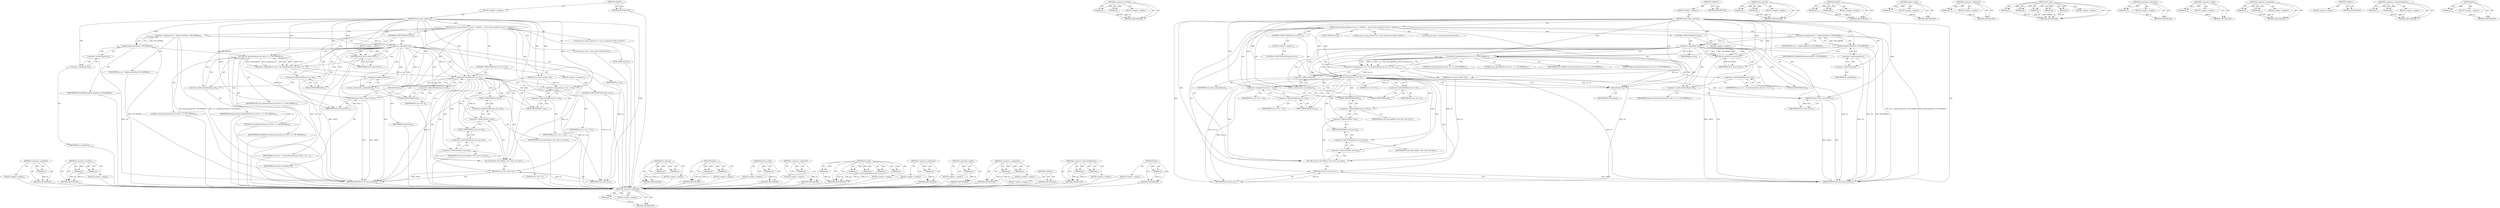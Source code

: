 digraph "kfree" {
vulnerable_112 [label=<(METHOD,&lt;operator&gt;.logicalNot)>];
vulnerable_113 [label=<(PARAM,p1)>];
vulnerable_114 [label=<(BLOCK,&lt;empty&gt;,&lt;empty&gt;)>];
vulnerable_115 [label=<(METHOD_RETURN,ANY)>];
vulnerable_137 [label=<(METHOD,&lt;operator&gt;.lessThan)>];
vulnerable_138 [label=<(PARAM,p1)>];
vulnerable_139 [label=<(PARAM,p2)>];
vulnerable_140 [label=<(BLOCK,&lt;empty&gt;,&lt;empty&gt;)>];
vulnerable_141 [label=<(METHOD_RETURN,ANY)>];
vulnerable_6 [label=<(METHOD,&lt;global&gt;)<SUB>1</SUB>>];
vulnerable_7 [label=<(BLOCK,&lt;empty&gt;,&lt;empty&gt;)<SUB>1</SUB>>];
vulnerable_8 [label=<(METHOD,ucma_alloc_multicast)<SUB>1</SUB>>];
vulnerable_9 [label=<(PARAM,struct ucma_context *ctx)<SUB>1</SUB>>];
vulnerable_10 [label=<(BLOCK,{
	struct ucma_multicast *mc;

	mc = kzalloc(si...,{
	struct ucma_multicast *mc;

	mc = kzalloc(si...)<SUB>2</SUB>>];
vulnerable_11 [label="<(LOCAL,struct ucma_multicast* mc: ucma_multicast*)<SUB>3</SUB>>"];
vulnerable_12 [label=<(&lt;operator&gt;.assignment,mc = kzalloc(sizeof(*mc), GFP_KERNEL))<SUB>5</SUB>>];
vulnerable_13 [label=<(IDENTIFIER,mc,mc = kzalloc(sizeof(*mc), GFP_KERNEL))<SUB>5</SUB>>];
vulnerable_14 [label=<(kzalloc,kzalloc(sizeof(*mc), GFP_KERNEL))<SUB>5</SUB>>];
vulnerable_15 [label=<(&lt;operator&gt;.sizeOf,sizeof(*mc))<SUB>5</SUB>>];
vulnerable_16 [label=<(&lt;operator&gt;.indirection,*mc)<SUB>5</SUB>>];
vulnerable_17 [label=<(IDENTIFIER,mc,sizeof(*mc))<SUB>5</SUB>>];
vulnerable_18 [label=<(IDENTIFIER,GFP_KERNEL,kzalloc(sizeof(*mc), GFP_KERNEL))<SUB>5</SUB>>];
vulnerable_19 [label=<(CONTROL_STRUCTURE,IF,if (!mc))<SUB>6</SUB>>];
vulnerable_20 [label=<(&lt;operator&gt;.logicalNot,!mc)<SUB>6</SUB>>];
vulnerable_21 [label=<(IDENTIFIER,mc,!mc)<SUB>6</SUB>>];
vulnerable_22 [label=<(BLOCK,&lt;empty&gt;,&lt;empty&gt;)<SUB>7</SUB>>];
vulnerable_23 [label=<(RETURN,return NULL;,return NULL;)<SUB>7</SUB>>];
vulnerable_24 [label=<(IDENTIFIER,NULL,return NULL;)<SUB>7</SUB>>];
vulnerable_25 [label="<(LOCAL,mutex_lock : mutex_lock)<SUB>9</SUB>>"];
vulnerable_26 [label=<(&lt;operator&gt;.assignment,mc-&gt;id = idr_alloc(&amp;multicast_idr, mc, 0, 0, GF...)<SUB>10</SUB>>];
vulnerable_27 [label=<(&lt;operator&gt;.indirectFieldAccess,mc-&gt;id)<SUB>10</SUB>>];
vulnerable_28 [label=<(IDENTIFIER,mc,mc-&gt;id = idr_alloc(&amp;multicast_idr, mc, 0, 0, GF...)<SUB>10</SUB>>];
vulnerable_29 [label=<(FIELD_IDENTIFIER,id,id)<SUB>10</SUB>>];
vulnerable_30 [label=<(idr_alloc,idr_alloc(&amp;multicast_idr, mc, 0, 0, GFP_KERNEL))<SUB>10</SUB>>];
vulnerable_31 [label=<(&lt;operator&gt;.addressOf,&amp;multicast_idr)<SUB>10</SUB>>];
vulnerable_32 [label=<(IDENTIFIER,multicast_idr,idr_alloc(&amp;multicast_idr, mc, 0, 0, GFP_KERNEL))<SUB>10</SUB>>];
vulnerable_33 [label=<(IDENTIFIER,mc,idr_alloc(&amp;multicast_idr, mc, 0, 0, GFP_KERNEL))<SUB>10</SUB>>];
vulnerable_34 [label=<(LITERAL,0,idr_alloc(&amp;multicast_idr, mc, 0, 0, GFP_KERNEL))<SUB>10</SUB>>];
vulnerable_35 [label=<(LITERAL,0,idr_alloc(&amp;multicast_idr, mc, 0, 0, GFP_KERNEL))<SUB>10</SUB>>];
vulnerable_36 [label=<(IDENTIFIER,GFP_KERNEL,idr_alloc(&amp;multicast_idr, mc, 0, 0, GFP_KERNEL))<SUB>10</SUB>>];
vulnerable_37 [label=<(mutex_unlock,mutex_unlock(&amp;mut))<SUB>11</SUB>>];
vulnerable_38 [label=<(&lt;operator&gt;.addressOf,&amp;mut)<SUB>11</SUB>>];
vulnerable_39 [label=<(IDENTIFIER,mut,mutex_unlock(&amp;mut))<SUB>11</SUB>>];
vulnerable_40 [label=<(CONTROL_STRUCTURE,IF,if (mc-&gt;id &lt; 0))<SUB>12</SUB>>];
vulnerable_41 [label=<(&lt;operator&gt;.lessThan,mc-&gt;id &lt; 0)<SUB>12</SUB>>];
vulnerable_42 [label=<(&lt;operator&gt;.indirectFieldAccess,mc-&gt;id)<SUB>12</SUB>>];
vulnerable_43 [label=<(IDENTIFIER,mc,mc-&gt;id &lt; 0)<SUB>12</SUB>>];
vulnerable_44 [label=<(FIELD_IDENTIFIER,id,id)<SUB>12</SUB>>];
vulnerable_45 [label=<(LITERAL,0,mc-&gt;id &lt; 0)<SUB>12</SUB>>];
vulnerable_46 [label=<(BLOCK,&lt;empty&gt;,&lt;empty&gt;)<SUB>13</SUB>>];
vulnerable_47 [label=<(CONTROL_STRUCTURE,GOTO,goto error;)<SUB>13</SUB>>];
vulnerable_48 [label=<(&lt;operator&gt;.assignment,mc-&gt;ctx = ctx)<SUB>15</SUB>>];
vulnerable_49 [label=<(&lt;operator&gt;.indirectFieldAccess,mc-&gt;ctx)<SUB>15</SUB>>];
vulnerable_50 [label=<(IDENTIFIER,mc,mc-&gt;ctx = ctx)<SUB>15</SUB>>];
vulnerable_51 [label=<(FIELD_IDENTIFIER,ctx,ctx)<SUB>15</SUB>>];
vulnerable_52 [label=<(IDENTIFIER,ctx,mc-&gt;ctx = ctx)<SUB>15</SUB>>];
vulnerable_53 [label=<(list_add_tail,list_add_tail(&amp;mc-&gt;list, &amp;ctx-&gt;mc_list))<SUB>16</SUB>>];
vulnerable_54 [label=<(&lt;operator&gt;.addressOf,&amp;mc-&gt;list)<SUB>16</SUB>>];
vulnerable_55 [label=<(&lt;operator&gt;.indirectFieldAccess,mc-&gt;list)<SUB>16</SUB>>];
vulnerable_56 [label=<(IDENTIFIER,mc,list_add_tail(&amp;mc-&gt;list, &amp;ctx-&gt;mc_list))<SUB>16</SUB>>];
vulnerable_57 [label=<(FIELD_IDENTIFIER,list,list)<SUB>16</SUB>>];
vulnerable_58 [label=<(&lt;operator&gt;.addressOf,&amp;ctx-&gt;mc_list)<SUB>16</SUB>>];
vulnerable_59 [label=<(&lt;operator&gt;.indirectFieldAccess,ctx-&gt;mc_list)<SUB>16</SUB>>];
vulnerable_60 [label=<(IDENTIFIER,ctx,list_add_tail(&amp;mc-&gt;list, &amp;ctx-&gt;mc_list))<SUB>16</SUB>>];
vulnerable_61 [label=<(FIELD_IDENTIFIER,mc_list,mc_list)<SUB>16</SUB>>];
vulnerable_62 [label=<(RETURN,return mc;,return mc;)<SUB>17</SUB>>];
vulnerable_63 [label=<(IDENTIFIER,mc,return mc;)<SUB>17</SUB>>];
vulnerable_64 [label=<(JUMP_TARGET,error)<SUB>19</SUB>>];
vulnerable_65 [label=<(kfree,kfree(mc))<SUB>20</SUB>>];
vulnerable_66 [label=<(IDENTIFIER,mc,kfree(mc))<SUB>20</SUB>>];
vulnerable_67 [label=<(RETURN,return NULL;,return NULL;)<SUB>21</SUB>>];
vulnerable_68 [label=<(IDENTIFIER,NULL,return NULL;)<SUB>21</SUB>>];
vulnerable_69 [label=<(METHOD_RETURN,struct ucma_multicast)<SUB>1</SUB>>];
vulnerable_71 [label=<(METHOD_RETURN,ANY)<SUB>1</SUB>>];
vulnerable_142 [label=<(METHOD,list_add_tail)>];
vulnerable_143 [label=<(PARAM,p1)>];
vulnerable_144 [label=<(PARAM,p2)>];
vulnerable_145 [label=<(BLOCK,&lt;empty&gt;,&lt;empty&gt;)>];
vulnerable_146 [label=<(METHOD_RETURN,ANY)>];
vulnerable_99 [label=<(METHOD,kzalloc)>];
vulnerable_100 [label=<(PARAM,p1)>];
vulnerable_101 [label=<(PARAM,p2)>];
vulnerable_102 [label=<(BLOCK,&lt;empty&gt;,&lt;empty&gt;)>];
vulnerable_103 [label=<(METHOD_RETURN,ANY)>];
vulnerable_133 [label=<(METHOD,mutex_unlock)>];
vulnerable_134 [label=<(PARAM,p1)>];
vulnerable_135 [label=<(BLOCK,&lt;empty&gt;,&lt;empty&gt;)>];
vulnerable_136 [label=<(METHOD_RETURN,ANY)>];
vulnerable_129 [label=<(METHOD,&lt;operator&gt;.addressOf)>];
vulnerable_130 [label=<(PARAM,p1)>];
vulnerable_131 [label=<(BLOCK,&lt;empty&gt;,&lt;empty&gt;)>];
vulnerable_132 [label=<(METHOD_RETURN,ANY)>];
vulnerable_121 [label=<(METHOD,idr_alloc)>];
vulnerable_122 [label=<(PARAM,p1)>];
vulnerable_123 [label=<(PARAM,p2)>];
vulnerable_124 [label=<(PARAM,p3)>];
vulnerable_125 [label=<(PARAM,p4)>];
vulnerable_126 [label=<(PARAM,p5)>];
vulnerable_127 [label=<(BLOCK,&lt;empty&gt;,&lt;empty&gt;)>];
vulnerable_128 [label=<(METHOD_RETURN,ANY)>];
vulnerable_108 [label=<(METHOD,&lt;operator&gt;.indirection)>];
vulnerable_109 [label=<(PARAM,p1)>];
vulnerable_110 [label=<(BLOCK,&lt;empty&gt;,&lt;empty&gt;)>];
vulnerable_111 [label=<(METHOD_RETURN,ANY)>];
vulnerable_104 [label=<(METHOD,&lt;operator&gt;.sizeOf)>];
vulnerable_105 [label=<(PARAM,p1)>];
vulnerable_106 [label=<(BLOCK,&lt;empty&gt;,&lt;empty&gt;)>];
vulnerable_107 [label=<(METHOD_RETURN,ANY)>];
vulnerable_94 [label=<(METHOD,&lt;operator&gt;.assignment)>];
vulnerable_95 [label=<(PARAM,p1)>];
vulnerable_96 [label=<(PARAM,p2)>];
vulnerable_97 [label=<(BLOCK,&lt;empty&gt;,&lt;empty&gt;)>];
vulnerable_98 [label=<(METHOD_RETURN,ANY)>];
vulnerable_88 [label=<(METHOD,&lt;global&gt;)<SUB>1</SUB>>];
vulnerable_89 [label=<(BLOCK,&lt;empty&gt;,&lt;empty&gt;)>];
vulnerable_90 [label=<(METHOD_RETURN,ANY)>];
vulnerable_116 [label=<(METHOD,&lt;operator&gt;.indirectFieldAccess)>];
vulnerable_117 [label=<(PARAM,p1)>];
vulnerable_118 [label=<(PARAM,p2)>];
vulnerable_119 [label=<(BLOCK,&lt;empty&gt;,&lt;empty&gt;)>];
vulnerable_120 [label=<(METHOD_RETURN,ANY)>];
vulnerable_147 [label=<(METHOD,kfree)>];
vulnerable_148 [label=<(PARAM,p1)>];
vulnerable_149 [label=<(BLOCK,&lt;empty&gt;,&lt;empty&gt;)>];
vulnerable_150 [label=<(METHOD_RETURN,ANY)>];
fixed_112 [label=<(METHOD,&lt;operator&gt;.logicalNot)>];
fixed_113 [label=<(PARAM,p1)>];
fixed_114 [label=<(BLOCK,&lt;empty&gt;,&lt;empty&gt;)>];
fixed_115 [label=<(METHOD_RETURN,ANY)>];
fixed_137 [label=<(METHOD,&lt;operator&gt;.lessThan)>];
fixed_138 [label=<(PARAM,p1)>];
fixed_139 [label=<(PARAM,p2)>];
fixed_140 [label=<(BLOCK,&lt;empty&gt;,&lt;empty&gt;)>];
fixed_141 [label=<(METHOD_RETURN,ANY)>];
fixed_6 [label=<(METHOD,&lt;global&gt;)<SUB>1</SUB>>];
fixed_7 [label=<(BLOCK,&lt;empty&gt;,&lt;empty&gt;)<SUB>1</SUB>>];
fixed_8 [label=<(METHOD,ucma_alloc_multicast)<SUB>1</SUB>>];
fixed_9 [label=<(PARAM,struct ucma_context *ctx)<SUB>1</SUB>>];
fixed_10 [label=<(BLOCK,{
	struct ucma_multicast *mc;

	mc = kzalloc(si...,{
	struct ucma_multicast *mc;

	mc = kzalloc(si...)<SUB>2</SUB>>];
fixed_11 [label="<(LOCAL,struct ucma_multicast* mc: ucma_multicast*)<SUB>3</SUB>>"];
fixed_12 [label=<(&lt;operator&gt;.assignment,mc = kzalloc(sizeof(*mc), GFP_KERNEL))<SUB>5</SUB>>];
fixed_13 [label=<(IDENTIFIER,mc,mc = kzalloc(sizeof(*mc), GFP_KERNEL))<SUB>5</SUB>>];
fixed_14 [label=<(kzalloc,kzalloc(sizeof(*mc), GFP_KERNEL))<SUB>5</SUB>>];
fixed_15 [label=<(&lt;operator&gt;.sizeOf,sizeof(*mc))<SUB>5</SUB>>];
fixed_16 [label=<(&lt;operator&gt;.indirection,*mc)<SUB>5</SUB>>];
fixed_17 [label=<(IDENTIFIER,mc,sizeof(*mc))<SUB>5</SUB>>];
fixed_18 [label=<(IDENTIFIER,GFP_KERNEL,kzalloc(sizeof(*mc), GFP_KERNEL))<SUB>5</SUB>>];
fixed_19 [label=<(CONTROL_STRUCTURE,IF,if (!mc))<SUB>6</SUB>>];
fixed_20 [label=<(&lt;operator&gt;.logicalNot,!mc)<SUB>6</SUB>>];
fixed_21 [label=<(IDENTIFIER,mc,!mc)<SUB>6</SUB>>];
fixed_22 [label=<(BLOCK,&lt;empty&gt;,&lt;empty&gt;)<SUB>7</SUB>>];
fixed_23 [label=<(RETURN,return NULL;,return NULL;)<SUB>7</SUB>>];
fixed_24 [label=<(IDENTIFIER,NULL,return NULL;)<SUB>7</SUB>>];
fixed_25 [label="<(LOCAL,mutex_lock : mutex_lock)<SUB>9</SUB>>"];
fixed_26 [label=<(&lt;operator&gt;.assignment,mc-&gt;id = idr_alloc(&amp;multicast_idr, NULL, 0, 0, ...)<SUB>10</SUB>>];
fixed_27 [label=<(&lt;operator&gt;.indirectFieldAccess,mc-&gt;id)<SUB>10</SUB>>];
fixed_28 [label=<(IDENTIFIER,mc,mc-&gt;id = idr_alloc(&amp;multicast_idr, NULL, 0, 0, ...)<SUB>10</SUB>>];
fixed_29 [label=<(FIELD_IDENTIFIER,id,id)<SUB>10</SUB>>];
fixed_30 [label=<(idr_alloc,idr_alloc(&amp;multicast_idr, NULL, 0, 0, GFP_KERNEL))<SUB>10</SUB>>];
fixed_31 [label=<(&lt;operator&gt;.addressOf,&amp;multicast_idr)<SUB>10</SUB>>];
fixed_32 [label=<(IDENTIFIER,multicast_idr,idr_alloc(&amp;multicast_idr, NULL, 0, 0, GFP_KERNEL))<SUB>10</SUB>>];
fixed_33 [label=<(IDENTIFIER,NULL,idr_alloc(&amp;multicast_idr, NULL, 0, 0, GFP_KERNEL))<SUB>10</SUB>>];
fixed_34 [label=<(LITERAL,0,idr_alloc(&amp;multicast_idr, NULL, 0, 0, GFP_KERNEL))<SUB>10</SUB>>];
fixed_35 [label=<(LITERAL,0,idr_alloc(&amp;multicast_idr, NULL, 0, 0, GFP_KERNEL))<SUB>10</SUB>>];
fixed_36 [label=<(IDENTIFIER,GFP_KERNEL,idr_alloc(&amp;multicast_idr, NULL, 0, 0, GFP_KERNEL))<SUB>10</SUB>>];
fixed_37 [label=<(mutex_unlock,mutex_unlock(&amp;mut))<SUB>11</SUB>>];
fixed_38 [label=<(&lt;operator&gt;.addressOf,&amp;mut)<SUB>11</SUB>>];
fixed_39 [label=<(IDENTIFIER,mut,mutex_unlock(&amp;mut))<SUB>11</SUB>>];
fixed_40 [label=<(CONTROL_STRUCTURE,IF,if (mc-&gt;id &lt; 0))<SUB>12</SUB>>];
fixed_41 [label=<(&lt;operator&gt;.lessThan,mc-&gt;id &lt; 0)<SUB>12</SUB>>];
fixed_42 [label=<(&lt;operator&gt;.indirectFieldAccess,mc-&gt;id)<SUB>12</SUB>>];
fixed_43 [label=<(IDENTIFIER,mc,mc-&gt;id &lt; 0)<SUB>12</SUB>>];
fixed_44 [label=<(FIELD_IDENTIFIER,id,id)<SUB>12</SUB>>];
fixed_45 [label=<(LITERAL,0,mc-&gt;id &lt; 0)<SUB>12</SUB>>];
fixed_46 [label=<(BLOCK,&lt;empty&gt;,&lt;empty&gt;)<SUB>13</SUB>>];
fixed_47 [label=<(CONTROL_STRUCTURE,GOTO,goto error;)<SUB>13</SUB>>];
fixed_48 [label=<(&lt;operator&gt;.assignment,mc-&gt;ctx = ctx)<SUB>15</SUB>>];
fixed_49 [label=<(&lt;operator&gt;.indirectFieldAccess,mc-&gt;ctx)<SUB>15</SUB>>];
fixed_50 [label=<(IDENTIFIER,mc,mc-&gt;ctx = ctx)<SUB>15</SUB>>];
fixed_51 [label=<(FIELD_IDENTIFIER,ctx,ctx)<SUB>15</SUB>>];
fixed_52 [label=<(IDENTIFIER,ctx,mc-&gt;ctx = ctx)<SUB>15</SUB>>];
fixed_53 [label=<(list_add_tail,list_add_tail(&amp;mc-&gt;list, &amp;ctx-&gt;mc_list))<SUB>16</SUB>>];
fixed_54 [label=<(&lt;operator&gt;.addressOf,&amp;mc-&gt;list)<SUB>16</SUB>>];
fixed_55 [label=<(&lt;operator&gt;.indirectFieldAccess,mc-&gt;list)<SUB>16</SUB>>];
fixed_56 [label=<(IDENTIFIER,mc,list_add_tail(&amp;mc-&gt;list, &amp;ctx-&gt;mc_list))<SUB>16</SUB>>];
fixed_57 [label=<(FIELD_IDENTIFIER,list,list)<SUB>16</SUB>>];
fixed_58 [label=<(&lt;operator&gt;.addressOf,&amp;ctx-&gt;mc_list)<SUB>16</SUB>>];
fixed_59 [label=<(&lt;operator&gt;.indirectFieldAccess,ctx-&gt;mc_list)<SUB>16</SUB>>];
fixed_60 [label=<(IDENTIFIER,ctx,list_add_tail(&amp;mc-&gt;list, &amp;ctx-&gt;mc_list))<SUB>16</SUB>>];
fixed_61 [label=<(FIELD_IDENTIFIER,mc_list,mc_list)<SUB>16</SUB>>];
fixed_62 [label=<(RETURN,return mc;,return mc;)<SUB>17</SUB>>];
fixed_63 [label=<(IDENTIFIER,mc,return mc;)<SUB>17</SUB>>];
fixed_64 [label=<(JUMP_TARGET,error)<SUB>19</SUB>>];
fixed_65 [label=<(kfree,kfree(mc))<SUB>20</SUB>>];
fixed_66 [label=<(IDENTIFIER,mc,kfree(mc))<SUB>20</SUB>>];
fixed_67 [label=<(RETURN,return NULL;,return NULL;)<SUB>21</SUB>>];
fixed_68 [label=<(IDENTIFIER,NULL,return NULL;)<SUB>21</SUB>>];
fixed_69 [label=<(METHOD_RETURN,struct ucma_multicast)<SUB>1</SUB>>];
fixed_71 [label=<(METHOD_RETURN,ANY)<SUB>1</SUB>>];
fixed_142 [label=<(METHOD,list_add_tail)>];
fixed_143 [label=<(PARAM,p1)>];
fixed_144 [label=<(PARAM,p2)>];
fixed_145 [label=<(BLOCK,&lt;empty&gt;,&lt;empty&gt;)>];
fixed_146 [label=<(METHOD_RETURN,ANY)>];
fixed_99 [label=<(METHOD,kzalloc)>];
fixed_100 [label=<(PARAM,p1)>];
fixed_101 [label=<(PARAM,p2)>];
fixed_102 [label=<(BLOCK,&lt;empty&gt;,&lt;empty&gt;)>];
fixed_103 [label=<(METHOD_RETURN,ANY)>];
fixed_133 [label=<(METHOD,mutex_unlock)>];
fixed_134 [label=<(PARAM,p1)>];
fixed_135 [label=<(BLOCK,&lt;empty&gt;,&lt;empty&gt;)>];
fixed_136 [label=<(METHOD_RETURN,ANY)>];
fixed_129 [label=<(METHOD,&lt;operator&gt;.addressOf)>];
fixed_130 [label=<(PARAM,p1)>];
fixed_131 [label=<(BLOCK,&lt;empty&gt;,&lt;empty&gt;)>];
fixed_132 [label=<(METHOD_RETURN,ANY)>];
fixed_121 [label=<(METHOD,idr_alloc)>];
fixed_122 [label=<(PARAM,p1)>];
fixed_123 [label=<(PARAM,p2)>];
fixed_124 [label=<(PARAM,p3)>];
fixed_125 [label=<(PARAM,p4)>];
fixed_126 [label=<(PARAM,p5)>];
fixed_127 [label=<(BLOCK,&lt;empty&gt;,&lt;empty&gt;)>];
fixed_128 [label=<(METHOD_RETURN,ANY)>];
fixed_108 [label=<(METHOD,&lt;operator&gt;.indirection)>];
fixed_109 [label=<(PARAM,p1)>];
fixed_110 [label=<(BLOCK,&lt;empty&gt;,&lt;empty&gt;)>];
fixed_111 [label=<(METHOD_RETURN,ANY)>];
fixed_104 [label=<(METHOD,&lt;operator&gt;.sizeOf)>];
fixed_105 [label=<(PARAM,p1)>];
fixed_106 [label=<(BLOCK,&lt;empty&gt;,&lt;empty&gt;)>];
fixed_107 [label=<(METHOD_RETURN,ANY)>];
fixed_94 [label=<(METHOD,&lt;operator&gt;.assignment)>];
fixed_95 [label=<(PARAM,p1)>];
fixed_96 [label=<(PARAM,p2)>];
fixed_97 [label=<(BLOCK,&lt;empty&gt;,&lt;empty&gt;)>];
fixed_98 [label=<(METHOD_RETURN,ANY)>];
fixed_88 [label=<(METHOD,&lt;global&gt;)<SUB>1</SUB>>];
fixed_89 [label=<(BLOCK,&lt;empty&gt;,&lt;empty&gt;)>];
fixed_90 [label=<(METHOD_RETURN,ANY)>];
fixed_116 [label=<(METHOD,&lt;operator&gt;.indirectFieldAccess)>];
fixed_117 [label=<(PARAM,p1)>];
fixed_118 [label=<(PARAM,p2)>];
fixed_119 [label=<(BLOCK,&lt;empty&gt;,&lt;empty&gt;)>];
fixed_120 [label=<(METHOD_RETURN,ANY)>];
fixed_147 [label=<(METHOD,kfree)>];
fixed_148 [label=<(PARAM,p1)>];
fixed_149 [label=<(BLOCK,&lt;empty&gt;,&lt;empty&gt;)>];
fixed_150 [label=<(METHOD_RETURN,ANY)>];
vulnerable_112 -> vulnerable_113  [key=0, label="AST: "];
vulnerable_112 -> vulnerable_113  [key=1, label="DDG: "];
vulnerable_112 -> vulnerable_114  [key=0, label="AST: "];
vulnerable_112 -> vulnerable_115  [key=0, label="AST: "];
vulnerable_112 -> vulnerable_115  [key=1, label="CFG: "];
vulnerable_113 -> vulnerable_115  [key=0, label="DDG: p1"];
vulnerable_137 -> vulnerable_138  [key=0, label="AST: "];
vulnerable_137 -> vulnerable_138  [key=1, label="DDG: "];
vulnerable_137 -> vulnerable_140  [key=0, label="AST: "];
vulnerable_137 -> vulnerable_139  [key=0, label="AST: "];
vulnerable_137 -> vulnerable_139  [key=1, label="DDG: "];
vulnerable_137 -> vulnerable_141  [key=0, label="AST: "];
vulnerable_137 -> vulnerable_141  [key=1, label="CFG: "];
vulnerable_138 -> vulnerable_141  [key=0, label="DDG: p1"];
vulnerable_139 -> vulnerable_141  [key=0, label="DDG: p2"];
vulnerable_6 -> vulnerable_7  [key=0, label="AST: "];
vulnerable_6 -> vulnerable_71  [key=0, label="AST: "];
vulnerable_6 -> vulnerable_71  [key=1, label="CFG: "];
vulnerable_7 -> vulnerable_8  [key=0, label="AST: "];
vulnerable_8 -> vulnerable_9  [key=0, label="AST: "];
vulnerable_8 -> vulnerable_9  [key=1, label="DDG: "];
vulnerable_8 -> vulnerable_10  [key=0, label="AST: "];
vulnerable_8 -> vulnerable_69  [key=0, label="AST: "];
vulnerable_8 -> vulnerable_16  [key=0, label="CFG: "];
vulnerable_8 -> vulnerable_48  [key=0, label="DDG: "];
vulnerable_8 -> vulnerable_67  [key=0, label="DDG: "];
vulnerable_8 -> vulnerable_37  [key=0, label="DDG: "];
vulnerable_8 -> vulnerable_53  [key=0, label="DDG: "];
vulnerable_8 -> vulnerable_63  [key=0, label="DDG: "];
vulnerable_8 -> vulnerable_65  [key=0, label="DDG: "];
vulnerable_8 -> vulnerable_68  [key=0, label="DDG: "];
vulnerable_8 -> vulnerable_14  [key=0, label="DDG: "];
vulnerable_8 -> vulnerable_20  [key=0, label="DDG: "];
vulnerable_8 -> vulnerable_23  [key=0, label="DDG: "];
vulnerable_8 -> vulnerable_30  [key=0, label="DDG: "];
vulnerable_8 -> vulnerable_41  [key=0, label="DDG: "];
vulnerable_8 -> vulnerable_24  [key=0, label="DDG: "];
vulnerable_9 -> vulnerable_69  [key=0, label="DDG: ctx"];
vulnerable_9 -> vulnerable_48  [key=0, label="DDG: ctx"];
vulnerable_9 -> vulnerable_53  [key=0, label="DDG: ctx"];
vulnerable_10 -> vulnerable_11  [key=0, label="AST: "];
vulnerable_10 -> vulnerable_12  [key=0, label="AST: "];
vulnerable_10 -> vulnerable_19  [key=0, label="AST: "];
vulnerable_10 -> vulnerable_25  [key=0, label="AST: "];
vulnerable_10 -> vulnerable_26  [key=0, label="AST: "];
vulnerable_10 -> vulnerable_37  [key=0, label="AST: "];
vulnerable_10 -> vulnerable_40  [key=0, label="AST: "];
vulnerable_10 -> vulnerable_48  [key=0, label="AST: "];
vulnerable_10 -> vulnerable_53  [key=0, label="AST: "];
vulnerable_10 -> vulnerable_62  [key=0, label="AST: "];
vulnerable_10 -> vulnerable_64  [key=0, label="AST: "];
vulnerable_10 -> vulnerable_65  [key=0, label="AST: "];
vulnerable_10 -> vulnerable_67  [key=0, label="AST: "];
vulnerable_12 -> vulnerable_13  [key=0, label="AST: "];
vulnerable_12 -> vulnerable_14  [key=0, label="AST: "];
vulnerable_12 -> vulnerable_20  [key=0, label="CFG: "];
vulnerable_12 -> vulnerable_20  [key=1, label="DDG: mc"];
vulnerable_12 -> vulnerable_69  [key=0, label="DDG: kzalloc(sizeof(*mc), GFP_KERNEL)"];
vulnerable_12 -> vulnerable_69  [key=1, label="DDG: mc = kzalloc(sizeof(*mc), GFP_KERNEL)"];
vulnerable_14 -> vulnerable_15  [key=0, label="AST: "];
vulnerable_14 -> vulnerable_18  [key=0, label="AST: "];
vulnerable_14 -> vulnerable_12  [key=0, label="CFG: "];
vulnerable_14 -> vulnerable_12  [key=1, label="DDG: GFP_KERNEL"];
vulnerable_14 -> vulnerable_69  [key=0, label="DDG: GFP_KERNEL"];
vulnerable_14 -> vulnerable_30  [key=0, label="DDG: GFP_KERNEL"];
vulnerable_15 -> vulnerable_16  [key=0, label="AST: "];
vulnerable_15 -> vulnerable_14  [key=0, label="CFG: "];
vulnerable_15 -> vulnerable_69  [key=0, label="DDG: *mc"];
vulnerable_16 -> vulnerable_17  [key=0, label="AST: "];
vulnerable_16 -> vulnerable_15  [key=0, label="CFG: "];
vulnerable_19 -> vulnerable_20  [key=0, label="AST: "];
vulnerable_19 -> vulnerable_22  [key=0, label="AST: "];
vulnerable_20 -> vulnerable_21  [key=0, label="AST: "];
vulnerable_20 -> vulnerable_23  [key=0, label="CFG: "];
vulnerable_20 -> vulnerable_23  [key=1, label="CDG: "];
vulnerable_20 -> vulnerable_29  [key=0, label="CFG: "];
vulnerable_20 -> vulnerable_29  [key=1, label="CDG: "];
vulnerable_20 -> vulnerable_69  [key=0, label="DDG: mc"];
vulnerable_20 -> vulnerable_69  [key=1, label="DDG: !mc"];
vulnerable_20 -> vulnerable_30  [key=0, label="DDG: mc"];
vulnerable_20 -> vulnerable_30  [key=1, label="CDG: "];
vulnerable_20 -> vulnerable_26  [key=0, label="CDG: "];
vulnerable_20 -> vulnerable_42  [key=0, label="CDG: "];
vulnerable_20 -> vulnerable_37  [key=0, label="CDG: "];
vulnerable_20 -> vulnerable_38  [key=0, label="CDG: "];
vulnerable_20 -> vulnerable_41  [key=0, label="CDG: "];
vulnerable_20 -> vulnerable_27  [key=0, label="CDG: "];
vulnerable_20 -> vulnerable_44  [key=0, label="CDG: "];
vulnerable_20 -> vulnerable_31  [key=0, label="CDG: "];
vulnerable_22 -> vulnerable_23  [key=0, label="AST: "];
vulnerable_23 -> vulnerable_24  [key=0, label="AST: "];
vulnerable_23 -> vulnerable_69  [key=0, label="CFG: "];
vulnerable_23 -> vulnerable_69  [key=1, label="DDG: &lt;RET&gt;"];
vulnerable_24 -> vulnerable_23  [key=0, label="DDG: NULL"];
vulnerable_26 -> vulnerable_27  [key=0, label="AST: "];
vulnerable_26 -> vulnerable_30  [key=0, label="AST: "];
vulnerable_26 -> vulnerable_38  [key=0, label="CFG: "];
vulnerable_26 -> vulnerable_41  [key=0, label="DDG: mc-&gt;id"];
vulnerable_27 -> vulnerable_28  [key=0, label="AST: "];
vulnerable_27 -> vulnerable_29  [key=0, label="AST: "];
vulnerable_27 -> vulnerable_31  [key=0, label="CFG: "];
vulnerable_29 -> vulnerable_27  [key=0, label="CFG: "];
vulnerable_30 -> vulnerable_31  [key=0, label="AST: "];
vulnerable_30 -> vulnerable_33  [key=0, label="AST: "];
vulnerable_30 -> vulnerable_34  [key=0, label="AST: "];
vulnerable_30 -> vulnerable_35  [key=0, label="AST: "];
vulnerable_30 -> vulnerable_36  [key=0, label="AST: "];
vulnerable_30 -> vulnerable_26  [key=0, label="CFG: "];
vulnerable_30 -> vulnerable_26  [key=1, label="DDG: 0"];
vulnerable_30 -> vulnerable_26  [key=2, label="DDG: mc"];
vulnerable_30 -> vulnerable_26  [key=3, label="DDG: GFP_KERNEL"];
vulnerable_30 -> vulnerable_26  [key=4, label="DDG: &amp;multicast_idr"];
vulnerable_30 -> vulnerable_53  [key=0, label="DDG: mc"];
vulnerable_30 -> vulnerable_63  [key=0, label="DDG: mc"];
vulnerable_30 -> vulnerable_65  [key=0, label="DDG: mc"];
vulnerable_30 -> vulnerable_41  [key=0, label="DDG: mc"];
vulnerable_31 -> vulnerable_32  [key=0, label="AST: "];
vulnerable_31 -> vulnerable_30  [key=0, label="CFG: "];
vulnerable_37 -> vulnerable_38  [key=0, label="AST: "];
vulnerable_37 -> vulnerable_44  [key=0, label="CFG: "];
vulnerable_38 -> vulnerable_39  [key=0, label="AST: "];
vulnerable_38 -> vulnerable_37  [key=0, label="CFG: "];
vulnerable_40 -> vulnerable_41  [key=0, label="AST: "];
vulnerable_40 -> vulnerable_46  [key=0, label="AST: "];
vulnerable_41 -> vulnerable_42  [key=0, label="AST: "];
vulnerable_41 -> vulnerable_45  [key=0, label="AST: "];
vulnerable_41 -> vulnerable_65  [key=0, label="CFG: "];
vulnerable_41 -> vulnerable_65  [key=1, label="DDG: mc-&gt;id"];
vulnerable_41 -> vulnerable_65  [key=2, label="CDG: "];
vulnerable_41 -> vulnerable_51  [key=0, label="CFG: "];
vulnerable_41 -> vulnerable_51  [key=1, label="CDG: "];
vulnerable_41 -> vulnerable_63  [key=0, label="DDG: mc-&gt;id"];
vulnerable_41 -> vulnerable_48  [key=0, label="CDG: "];
vulnerable_41 -> vulnerable_58  [key=0, label="CDG: "];
vulnerable_41 -> vulnerable_49  [key=0, label="CDG: "];
vulnerable_41 -> vulnerable_61  [key=0, label="CDG: "];
vulnerable_41 -> vulnerable_57  [key=0, label="CDG: "];
vulnerable_41 -> vulnerable_53  [key=0, label="CDG: "];
vulnerable_41 -> vulnerable_67  [key=0, label="CDG: "];
vulnerable_41 -> vulnerable_59  [key=0, label="CDG: "];
vulnerable_41 -> vulnerable_55  [key=0, label="CDG: "];
vulnerable_41 -> vulnerable_54  [key=0, label="CDG: "];
vulnerable_41 -> vulnerable_62  [key=0, label="CDG: "];
vulnerable_42 -> vulnerable_43  [key=0, label="AST: "];
vulnerable_42 -> vulnerable_44  [key=0, label="AST: "];
vulnerable_42 -> vulnerable_41  [key=0, label="CFG: "];
vulnerable_44 -> vulnerable_42  [key=0, label="CFG: "];
vulnerable_46 -> vulnerable_47  [key=0, label="AST: "];
vulnerable_48 -> vulnerable_49  [key=0, label="AST: "];
vulnerable_48 -> vulnerable_52  [key=0, label="AST: "];
vulnerable_48 -> vulnerable_57  [key=0, label="CFG: "];
vulnerable_48 -> vulnerable_63  [key=0, label="DDG: mc-&gt;ctx"];
vulnerable_49 -> vulnerable_50  [key=0, label="AST: "];
vulnerable_49 -> vulnerable_51  [key=0, label="AST: "];
vulnerable_49 -> vulnerable_48  [key=0, label="CFG: "];
vulnerable_51 -> vulnerable_49  [key=0, label="CFG: "];
vulnerable_53 -> vulnerable_54  [key=0, label="AST: "];
vulnerable_53 -> vulnerable_58  [key=0, label="AST: "];
vulnerable_53 -> vulnerable_62  [key=0, label="CFG: "];
vulnerable_54 -> vulnerable_55  [key=0, label="AST: "];
vulnerable_54 -> vulnerable_61  [key=0, label="CFG: "];
vulnerable_55 -> vulnerable_56  [key=0, label="AST: "];
vulnerable_55 -> vulnerable_57  [key=0, label="AST: "];
vulnerable_55 -> vulnerable_54  [key=0, label="CFG: "];
vulnerable_57 -> vulnerable_55  [key=0, label="CFG: "];
vulnerable_58 -> vulnerable_59  [key=0, label="AST: "];
vulnerable_58 -> vulnerable_53  [key=0, label="CFG: "];
vulnerable_59 -> vulnerable_60  [key=0, label="AST: "];
vulnerable_59 -> vulnerable_61  [key=0, label="AST: "];
vulnerable_59 -> vulnerable_58  [key=0, label="CFG: "];
vulnerable_61 -> vulnerable_59  [key=0, label="CFG: "];
vulnerable_62 -> vulnerable_63  [key=0, label="AST: "];
vulnerable_62 -> vulnerable_69  [key=0, label="CFG: "];
vulnerable_62 -> vulnerable_69  [key=1, label="DDG: &lt;RET&gt;"];
vulnerable_63 -> vulnerable_62  [key=0, label="DDG: mc"];
vulnerable_65 -> vulnerable_66  [key=0, label="AST: "];
vulnerable_65 -> vulnerable_67  [key=0, label="CFG: "];
vulnerable_67 -> vulnerable_68  [key=0, label="AST: "];
vulnerable_67 -> vulnerable_69  [key=0, label="CFG: "];
vulnerable_67 -> vulnerable_69  [key=1, label="DDG: &lt;RET&gt;"];
vulnerable_68 -> vulnerable_67  [key=0, label="DDG: NULL"];
vulnerable_142 -> vulnerable_143  [key=0, label="AST: "];
vulnerable_142 -> vulnerable_143  [key=1, label="DDG: "];
vulnerable_142 -> vulnerable_145  [key=0, label="AST: "];
vulnerable_142 -> vulnerable_144  [key=0, label="AST: "];
vulnerable_142 -> vulnerable_144  [key=1, label="DDG: "];
vulnerable_142 -> vulnerable_146  [key=0, label="AST: "];
vulnerable_142 -> vulnerable_146  [key=1, label="CFG: "];
vulnerable_143 -> vulnerable_146  [key=0, label="DDG: p1"];
vulnerable_144 -> vulnerable_146  [key=0, label="DDG: p2"];
vulnerable_99 -> vulnerable_100  [key=0, label="AST: "];
vulnerable_99 -> vulnerable_100  [key=1, label="DDG: "];
vulnerable_99 -> vulnerable_102  [key=0, label="AST: "];
vulnerable_99 -> vulnerable_101  [key=0, label="AST: "];
vulnerable_99 -> vulnerable_101  [key=1, label="DDG: "];
vulnerable_99 -> vulnerable_103  [key=0, label="AST: "];
vulnerable_99 -> vulnerable_103  [key=1, label="CFG: "];
vulnerable_100 -> vulnerable_103  [key=0, label="DDG: p1"];
vulnerable_101 -> vulnerable_103  [key=0, label="DDG: p2"];
vulnerable_133 -> vulnerable_134  [key=0, label="AST: "];
vulnerable_133 -> vulnerable_134  [key=1, label="DDG: "];
vulnerable_133 -> vulnerable_135  [key=0, label="AST: "];
vulnerable_133 -> vulnerable_136  [key=0, label="AST: "];
vulnerable_133 -> vulnerable_136  [key=1, label="CFG: "];
vulnerable_134 -> vulnerable_136  [key=0, label="DDG: p1"];
vulnerable_129 -> vulnerable_130  [key=0, label="AST: "];
vulnerable_129 -> vulnerable_130  [key=1, label="DDG: "];
vulnerable_129 -> vulnerable_131  [key=0, label="AST: "];
vulnerable_129 -> vulnerable_132  [key=0, label="AST: "];
vulnerable_129 -> vulnerable_132  [key=1, label="CFG: "];
vulnerable_130 -> vulnerable_132  [key=0, label="DDG: p1"];
vulnerable_121 -> vulnerable_122  [key=0, label="AST: "];
vulnerable_121 -> vulnerable_122  [key=1, label="DDG: "];
vulnerable_121 -> vulnerable_127  [key=0, label="AST: "];
vulnerable_121 -> vulnerable_123  [key=0, label="AST: "];
vulnerable_121 -> vulnerable_123  [key=1, label="DDG: "];
vulnerable_121 -> vulnerable_128  [key=0, label="AST: "];
vulnerable_121 -> vulnerable_128  [key=1, label="CFG: "];
vulnerable_121 -> vulnerable_124  [key=0, label="AST: "];
vulnerable_121 -> vulnerable_124  [key=1, label="DDG: "];
vulnerable_121 -> vulnerable_125  [key=0, label="AST: "];
vulnerable_121 -> vulnerable_125  [key=1, label="DDG: "];
vulnerable_121 -> vulnerable_126  [key=0, label="AST: "];
vulnerable_121 -> vulnerable_126  [key=1, label="DDG: "];
vulnerable_122 -> vulnerable_128  [key=0, label="DDG: p1"];
vulnerable_123 -> vulnerable_128  [key=0, label="DDG: p2"];
vulnerable_124 -> vulnerable_128  [key=0, label="DDG: p3"];
vulnerable_125 -> vulnerable_128  [key=0, label="DDG: p4"];
vulnerable_126 -> vulnerable_128  [key=0, label="DDG: p5"];
vulnerable_108 -> vulnerable_109  [key=0, label="AST: "];
vulnerable_108 -> vulnerable_109  [key=1, label="DDG: "];
vulnerable_108 -> vulnerable_110  [key=0, label="AST: "];
vulnerable_108 -> vulnerable_111  [key=0, label="AST: "];
vulnerable_108 -> vulnerable_111  [key=1, label="CFG: "];
vulnerable_109 -> vulnerable_111  [key=0, label="DDG: p1"];
vulnerable_104 -> vulnerable_105  [key=0, label="AST: "];
vulnerable_104 -> vulnerable_105  [key=1, label="DDG: "];
vulnerable_104 -> vulnerable_106  [key=0, label="AST: "];
vulnerable_104 -> vulnerable_107  [key=0, label="AST: "];
vulnerable_104 -> vulnerable_107  [key=1, label="CFG: "];
vulnerable_105 -> vulnerable_107  [key=0, label="DDG: p1"];
vulnerable_94 -> vulnerable_95  [key=0, label="AST: "];
vulnerable_94 -> vulnerable_95  [key=1, label="DDG: "];
vulnerable_94 -> vulnerable_97  [key=0, label="AST: "];
vulnerable_94 -> vulnerable_96  [key=0, label="AST: "];
vulnerable_94 -> vulnerable_96  [key=1, label="DDG: "];
vulnerable_94 -> vulnerable_98  [key=0, label="AST: "];
vulnerable_94 -> vulnerable_98  [key=1, label="CFG: "];
vulnerable_95 -> vulnerable_98  [key=0, label="DDG: p1"];
vulnerable_96 -> vulnerable_98  [key=0, label="DDG: p2"];
vulnerable_88 -> vulnerable_89  [key=0, label="AST: "];
vulnerable_88 -> vulnerable_90  [key=0, label="AST: "];
vulnerable_88 -> vulnerable_90  [key=1, label="CFG: "];
vulnerable_116 -> vulnerable_117  [key=0, label="AST: "];
vulnerable_116 -> vulnerable_117  [key=1, label="DDG: "];
vulnerable_116 -> vulnerable_119  [key=0, label="AST: "];
vulnerable_116 -> vulnerable_118  [key=0, label="AST: "];
vulnerable_116 -> vulnerable_118  [key=1, label="DDG: "];
vulnerable_116 -> vulnerable_120  [key=0, label="AST: "];
vulnerable_116 -> vulnerable_120  [key=1, label="CFG: "];
vulnerable_117 -> vulnerable_120  [key=0, label="DDG: p1"];
vulnerable_118 -> vulnerable_120  [key=0, label="DDG: p2"];
vulnerable_147 -> vulnerable_148  [key=0, label="AST: "];
vulnerable_147 -> vulnerable_148  [key=1, label="DDG: "];
vulnerable_147 -> vulnerable_149  [key=0, label="AST: "];
vulnerable_147 -> vulnerable_150  [key=0, label="AST: "];
vulnerable_147 -> vulnerable_150  [key=1, label="CFG: "];
vulnerable_148 -> vulnerable_150  [key=0, label="DDG: p1"];
fixed_112 -> fixed_113  [key=0, label="AST: "];
fixed_112 -> fixed_113  [key=1, label="DDG: "];
fixed_112 -> fixed_114  [key=0, label="AST: "];
fixed_112 -> fixed_115  [key=0, label="AST: "];
fixed_112 -> fixed_115  [key=1, label="CFG: "];
fixed_113 -> fixed_115  [key=0, label="DDG: p1"];
fixed_114 -> vulnerable_112  [key=0];
fixed_115 -> vulnerable_112  [key=0];
fixed_137 -> fixed_138  [key=0, label="AST: "];
fixed_137 -> fixed_138  [key=1, label="DDG: "];
fixed_137 -> fixed_140  [key=0, label="AST: "];
fixed_137 -> fixed_139  [key=0, label="AST: "];
fixed_137 -> fixed_139  [key=1, label="DDG: "];
fixed_137 -> fixed_141  [key=0, label="AST: "];
fixed_137 -> fixed_141  [key=1, label="CFG: "];
fixed_138 -> fixed_141  [key=0, label="DDG: p1"];
fixed_139 -> fixed_141  [key=0, label="DDG: p2"];
fixed_140 -> vulnerable_112  [key=0];
fixed_141 -> vulnerable_112  [key=0];
fixed_6 -> fixed_7  [key=0, label="AST: "];
fixed_6 -> fixed_71  [key=0, label="AST: "];
fixed_6 -> fixed_71  [key=1, label="CFG: "];
fixed_7 -> fixed_8  [key=0, label="AST: "];
fixed_8 -> fixed_9  [key=0, label="AST: "];
fixed_8 -> fixed_9  [key=1, label="DDG: "];
fixed_8 -> fixed_10  [key=0, label="AST: "];
fixed_8 -> fixed_69  [key=0, label="AST: "];
fixed_8 -> fixed_16  [key=0, label="CFG: "];
fixed_8 -> fixed_48  [key=0, label="DDG: "];
fixed_8 -> fixed_37  [key=0, label="DDG: "];
fixed_8 -> fixed_53  [key=0, label="DDG: "];
fixed_8 -> fixed_63  [key=0, label="DDG: "];
fixed_8 -> fixed_65  [key=0, label="DDG: "];
fixed_8 -> fixed_68  [key=0, label="DDG: "];
fixed_8 -> fixed_14  [key=0, label="DDG: "];
fixed_8 -> fixed_20  [key=0, label="DDG: "];
fixed_8 -> fixed_23  [key=0, label="DDG: "];
fixed_8 -> fixed_30  [key=0, label="DDG: "];
fixed_8 -> fixed_41  [key=0, label="DDG: "];
fixed_8 -> fixed_24  [key=0, label="DDG: "];
fixed_9 -> fixed_69  [key=0, label="DDG: ctx"];
fixed_9 -> fixed_48  [key=0, label="DDG: ctx"];
fixed_9 -> fixed_53  [key=0, label="DDG: ctx"];
fixed_10 -> fixed_11  [key=0, label="AST: "];
fixed_10 -> fixed_12  [key=0, label="AST: "];
fixed_10 -> fixed_19  [key=0, label="AST: "];
fixed_10 -> fixed_25  [key=0, label="AST: "];
fixed_10 -> fixed_26  [key=0, label="AST: "];
fixed_10 -> fixed_37  [key=0, label="AST: "];
fixed_10 -> fixed_40  [key=0, label="AST: "];
fixed_10 -> fixed_48  [key=0, label="AST: "];
fixed_10 -> fixed_53  [key=0, label="AST: "];
fixed_10 -> fixed_62  [key=0, label="AST: "];
fixed_10 -> fixed_64  [key=0, label="AST: "];
fixed_10 -> fixed_65  [key=0, label="AST: "];
fixed_10 -> fixed_67  [key=0, label="AST: "];
fixed_11 -> vulnerable_112  [key=0];
fixed_12 -> fixed_13  [key=0, label="AST: "];
fixed_12 -> fixed_14  [key=0, label="AST: "];
fixed_12 -> fixed_20  [key=0, label="CFG: "];
fixed_12 -> fixed_20  [key=1, label="DDG: mc"];
fixed_12 -> fixed_69  [key=0, label="DDG: kzalloc(sizeof(*mc), GFP_KERNEL)"];
fixed_12 -> fixed_69  [key=1, label="DDG: mc = kzalloc(sizeof(*mc), GFP_KERNEL)"];
fixed_13 -> vulnerable_112  [key=0];
fixed_14 -> fixed_15  [key=0, label="AST: "];
fixed_14 -> fixed_18  [key=0, label="AST: "];
fixed_14 -> fixed_12  [key=0, label="CFG: "];
fixed_14 -> fixed_12  [key=1, label="DDG: GFP_KERNEL"];
fixed_14 -> fixed_69  [key=0, label="DDG: GFP_KERNEL"];
fixed_14 -> fixed_30  [key=0, label="DDG: GFP_KERNEL"];
fixed_15 -> fixed_16  [key=0, label="AST: "];
fixed_15 -> fixed_14  [key=0, label="CFG: "];
fixed_15 -> fixed_69  [key=0, label="DDG: *mc"];
fixed_16 -> fixed_17  [key=0, label="AST: "];
fixed_16 -> fixed_15  [key=0, label="CFG: "];
fixed_17 -> vulnerable_112  [key=0];
fixed_18 -> vulnerable_112  [key=0];
fixed_19 -> fixed_20  [key=0, label="AST: "];
fixed_19 -> fixed_22  [key=0, label="AST: "];
fixed_20 -> fixed_21  [key=0, label="AST: "];
fixed_20 -> fixed_23  [key=0, label="CFG: "];
fixed_20 -> fixed_23  [key=1, label="CDG: "];
fixed_20 -> fixed_29  [key=0, label="CFG: "];
fixed_20 -> fixed_29  [key=1, label="CDG: "];
fixed_20 -> fixed_69  [key=0, label="DDG: mc"];
fixed_20 -> fixed_69  [key=1, label="DDG: !mc"];
fixed_20 -> fixed_53  [key=0, label="DDG: mc"];
fixed_20 -> fixed_63  [key=0, label="DDG: mc"];
fixed_20 -> fixed_65  [key=0, label="DDG: mc"];
fixed_20 -> fixed_41  [key=0, label="DDG: mc"];
fixed_20 -> fixed_41  [key=1, label="CDG: "];
fixed_20 -> fixed_30  [key=0, label="CDG: "];
fixed_20 -> fixed_26  [key=0, label="CDG: "];
fixed_20 -> fixed_42  [key=0, label="CDG: "];
fixed_20 -> fixed_37  [key=0, label="CDG: "];
fixed_20 -> fixed_38  [key=0, label="CDG: "];
fixed_20 -> fixed_27  [key=0, label="CDG: "];
fixed_20 -> fixed_44  [key=0, label="CDG: "];
fixed_20 -> fixed_31  [key=0, label="CDG: "];
fixed_21 -> vulnerable_112  [key=0];
fixed_22 -> fixed_23  [key=0, label="AST: "];
fixed_23 -> fixed_24  [key=0, label="AST: "];
fixed_23 -> fixed_69  [key=0, label="CFG: "];
fixed_23 -> fixed_69  [key=1, label="DDG: &lt;RET&gt;"];
fixed_24 -> fixed_23  [key=0, label="DDG: NULL"];
fixed_25 -> vulnerable_112  [key=0];
fixed_26 -> fixed_27  [key=0, label="AST: "];
fixed_26 -> fixed_30  [key=0, label="AST: "];
fixed_26 -> fixed_38  [key=0, label="CFG: "];
fixed_26 -> fixed_41  [key=0, label="DDG: mc-&gt;id"];
fixed_27 -> fixed_28  [key=0, label="AST: "];
fixed_27 -> fixed_29  [key=0, label="AST: "];
fixed_27 -> fixed_31  [key=0, label="CFG: "];
fixed_28 -> vulnerable_112  [key=0];
fixed_29 -> fixed_27  [key=0, label="CFG: "];
fixed_30 -> fixed_31  [key=0, label="AST: "];
fixed_30 -> fixed_33  [key=0, label="AST: "];
fixed_30 -> fixed_34  [key=0, label="AST: "];
fixed_30 -> fixed_35  [key=0, label="AST: "];
fixed_30 -> fixed_36  [key=0, label="AST: "];
fixed_30 -> fixed_26  [key=0, label="CFG: "];
fixed_30 -> fixed_26  [key=1, label="DDG: 0"];
fixed_30 -> fixed_26  [key=2, label="DDG: NULL"];
fixed_30 -> fixed_26  [key=3, label="DDG: GFP_KERNEL"];
fixed_30 -> fixed_26  [key=4, label="DDG: &amp;multicast_idr"];
fixed_30 -> fixed_68  [key=0, label="DDG: NULL"];
fixed_31 -> fixed_32  [key=0, label="AST: "];
fixed_31 -> fixed_30  [key=0, label="CFG: "];
fixed_32 -> vulnerable_112  [key=0];
fixed_33 -> vulnerable_112  [key=0];
fixed_34 -> vulnerable_112  [key=0];
fixed_35 -> vulnerable_112  [key=0];
fixed_36 -> vulnerable_112  [key=0];
fixed_37 -> fixed_38  [key=0, label="AST: "];
fixed_37 -> fixed_44  [key=0, label="CFG: "];
fixed_38 -> fixed_39  [key=0, label="AST: "];
fixed_38 -> fixed_37  [key=0, label="CFG: "];
fixed_39 -> vulnerable_112  [key=0];
fixed_40 -> fixed_41  [key=0, label="AST: "];
fixed_40 -> fixed_46  [key=0, label="AST: "];
fixed_41 -> fixed_42  [key=0, label="AST: "];
fixed_41 -> fixed_45  [key=0, label="AST: "];
fixed_41 -> fixed_65  [key=0, label="CFG: "];
fixed_41 -> fixed_65  [key=1, label="DDG: mc-&gt;id"];
fixed_41 -> fixed_65  [key=2, label="CDG: "];
fixed_41 -> fixed_51  [key=0, label="CFG: "];
fixed_41 -> fixed_51  [key=1, label="CDG: "];
fixed_41 -> fixed_63  [key=0, label="DDG: mc-&gt;id"];
fixed_41 -> fixed_48  [key=0, label="CDG: "];
fixed_41 -> fixed_58  [key=0, label="CDG: "];
fixed_41 -> fixed_49  [key=0, label="CDG: "];
fixed_41 -> fixed_61  [key=0, label="CDG: "];
fixed_41 -> fixed_57  [key=0, label="CDG: "];
fixed_41 -> fixed_53  [key=0, label="CDG: "];
fixed_41 -> fixed_67  [key=0, label="CDG: "];
fixed_41 -> fixed_59  [key=0, label="CDG: "];
fixed_41 -> fixed_55  [key=0, label="CDG: "];
fixed_41 -> fixed_54  [key=0, label="CDG: "];
fixed_41 -> fixed_62  [key=0, label="CDG: "];
fixed_42 -> fixed_43  [key=0, label="AST: "];
fixed_42 -> fixed_44  [key=0, label="AST: "];
fixed_42 -> fixed_41  [key=0, label="CFG: "];
fixed_43 -> vulnerable_112  [key=0];
fixed_44 -> fixed_42  [key=0, label="CFG: "];
fixed_45 -> vulnerable_112  [key=0];
fixed_46 -> fixed_47  [key=0, label="AST: "];
fixed_47 -> vulnerable_112  [key=0];
fixed_48 -> fixed_49  [key=0, label="AST: "];
fixed_48 -> fixed_52  [key=0, label="AST: "];
fixed_48 -> fixed_57  [key=0, label="CFG: "];
fixed_48 -> fixed_63  [key=0, label="DDG: mc-&gt;ctx"];
fixed_49 -> fixed_50  [key=0, label="AST: "];
fixed_49 -> fixed_51  [key=0, label="AST: "];
fixed_49 -> fixed_48  [key=0, label="CFG: "];
fixed_50 -> vulnerable_112  [key=0];
fixed_51 -> fixed_49  [key=0, label="CFG: "];
fixed_52 -> vulnerable_112  [key=0];
fixed_53 -> fixed_54  [key=0, label="AST: "];
fixed_53 -> fixed_58  [key=0, label="AST: "];
fixed_53 -> fixed_62  [key=0, label="CFG: "];
fixed_54 -> fixed_55  [key=0, label="AST: "];
fixed_54 -> fixed_61  [key=0, label="CFG: "];
fixed_55 -> fixed_56  [key=0, label="AST: "];
fixed_55 -> fixed_57  [key=0, label="AST: "];
fixed_55 -> fixed_54  [key=0, label="CFG: "];
fixed_56 -> vulnerable_112  [key=0];
fixed_57 -> fixed_55  [key=0, label="CFG: "];
fixed_58 -> fixed_59  [key=0, label="AST: "];
fixed_58 -> fixed_53  [key=0, label="CFG: "];
fixed_59 -> fixed_60  [key=0, label="AST: "];
fixed_59 -> fixed_61  [key=0, label="AST: "];
fixed_59 -> fixed_58  [key=0, label="CFG: "];
fixed_60 -> vulnerable_112  [key=0];
fixed_61 -> fixed_59  [key=0, label="CFG: "];
fixed_62 -> fixed_63  [key=0, label="AST: "];
fixed_62 -> fixed_69  [key=0, label="CFG: "];
fixed_62 -> fixed_69  [key=1, label="DDG: &lt;RET&gt;"];
fixed_63 -> fixed_62  [key=0, label="DDG: mc"];
fixed_64 -> vulnerable_112  [key=0];
fixed_65 -> fixed_66  [key=0, label="AST: "];
fixed_65 -> fixed_67  [key=0, label="CFG: "];
fixed_66 -> vulnerable_112  [key=0];
fixed_67 -> fixed_68  [key=0, label="AST: "];
fixed_67 -> fixed_69  [key=0, label="CFG: "];
fixed_67 -> fixed_69  [key=1, label="DDG: &lt;RET&gt;"];
fixed_68 -> fixed_67  [key=0, label="DDG: NULL"];
fixed_69 -> vulnerable_112  [key=0];
fixed_71 -> vulnerable_112  [key=0];
fixed_142 -> fixed_143  [key=0, label="AST: "];
fixed_142 -> fixed_143  [key=1, label="DDG: "];
fixed_142 -> fixed_145  [key=0, label="AST: "];
fixed_142 -> fixed_144  [key=0, label="AST: "];
fixed_142 -> fixed_144  [key=1, label="DDG: "];
fixed_142 -> fixed_146  [key=0, label="AST: "];
fixed_142 -> fixed_146  [key=1, label="CFG: "];
fixed_143 -> fixed_146  [key=0, label="DDG: p1"];
fixed_144 -> fixed_146  [key=0, label="DDG: p2"];
fixed_145 -> vulnerable_112  [key=0];
fixed_146 -> vulnerable_112  [key=0];
fixed_99 -> fixed_100  [key=0, label="AST: "];
fixed_99 -> fixed_100  [key=1, label="DDG: "];
fixed_99 -> fixed_102  [key=0, label="AST: "];
fixed_99 -> fixed_101  [key=0, label="AST: "];
fixed_99 -> fixed_101  [key=1, label="DDG: "];
fixed_99 -> fixed_103  [key=0, label="AST: "];
fixed_99 -> fixed_103  [key=1, label="CFG: "];
fixed_100 -> fixed_103  [key=0, label="DDG: p1"];
fixed_101 -> fixed_103  [key=0, label="DDG: p2"];
fixed_102 -> vulnerable_112  [key=0];
fixed_103 -> vulnerable_112  [key=0];
fixed_133 -> fixed_134  [key=0, label="AST: "];
fixed_133 -> fixed_134  [key=1, label="DDG: "];
fixed_133 -> fixed_135  [key=0, label="AST: "];
fixed_133 -> fixed_136  [key=0, label="AST: "];
fixed_133 -> fixed_136  [key=1, label="CFG: "];
fixed_134 -> fixed_136  [key=0, label="DDG: p1"];
fixed_135 -> vulnerable_112  [key=0];
fixed_136 -> vulnerable_112  [key=0];
fixed_129 -> fixed_130  [key=0, label="AST: "];
fixed_129 -> fixed_130  [key=1, label="DDG: "];
fixed_129 -> fixed_131  [key=0, label="AST: "];
fixed_129 -> fixed_132  [key=0, label="AST: "];
fixed_129 -> fixed_132  [key=1, label="CFG: "];
fixed_130 -> fixed_132  [key=0, label="DDG: p1"];
fixed_131 -> vulnerable_112  [key=0];
fixed_132 -> vulnerable_112  [key=0];
fixed_121 -> fixed_122  [key=0, label="AST: "];
fixed_121 -> fixed_122  [key=1, label="DDG: "];
fixed_121 -> fixed_127  [key=0, label="AST: "];
fixed_121 -> fixed_123  [key=0, label="AST: "];
fixed_121 -> fixed_123  [key=1, label="DDG: "];
fixed_121 -> fixed_128  [key=0, label="AST: "];
fixed_121 -> fixed_128  [key=1, label="CFG: "];
fixed_121 -> fixed_124  [key=0, label="AST: "];
fixed_121 -> fixed_124  [key=1, label="DDG: "];
fixed_121 -> fixed_125  [key=0, label="AST: "];
fixed_121 -> fixed_125  [key=1, label="DDG: "];
fixed_121 -> fixed_126  [key=0, label="AST: "];
fixed_121 -> fixed_126  [key=1, label="DDG: "];
fixed_122 -> fixed_128  [key=0, label="DDG: p1"];
fixed_123 -> fixed_128  [key=0, label="DDG: p2"];
fixed_124 -> fixed_128  [key=0, label="DDG: p3"];
fixed_125 -> fixed_128  [key=0, label="DDG: p4"];
fixed_126 -> fixed_128  [key=0, label="DDG: p5"];
fixed_127 -> vulnerable_112  [key=0];
fixed_128 -> vulnerable_112  [key=0];
fixed_108 -> fixed_109  [key=0, label="AST: "];
fixed_108 -> fixed_109  [key=1, label="DDG: "];
fixed_108 -> fixed_110  [key=0, label="AST: "];
fixed_108 -> fixed_111  [key=0, label="AST: "];
fixed_108 -> fixed_111  [key=1, label="CFG: "];
fixed_109 -> fixed_111  [key=0, label="DDG: p1"];
fixed_110 -> vulnerable_112  [key=0];
fixed_111 -> vulnerable_112  [key=0];
fixed_104 -> fixed_105  [key=0, label="AST: "];
fixed_104 -> fixed_105  [key=1, label="DDG: "];
fixed_104 -> fixed_106  [key=0, label="AST: "];
fixed_104 -> fixed_107  [key=0, label="AST: "];
fixed_104 -> fixed_107  [key=1, label="CFG: "];
fixed_105 -> fixed_107  [key=0, label="DDG: p1"];
fixed_106 -> vulnerable_112  [key=0];
fixed_107 -> vulnerable_112  [key=0];
fixed_94 -> fixed_95  [key=0, label="AST: "];
fixed_94 -> fixed_95  [key=1, label="DDG: "];
fixed_94 -> fixed_97  [key=0, label="AST: "];
fixed_94 -> fixed_96  [key=0, label="AST: "];
fixed_94 -> fixed_96  [key=1, label="DDG: "];
fixed_94 -> fixed_98  [key=0, label="AST: "];
fixed_94 -> fixed_98  [key=1, label="CFG: "];
fixed_95 -> fixed_98  [key=0, label="DDG: p1"];
fixed_96 -> fixed_98  [key=0, label="DDG: p2"];
fixed_97 -> vulnerable_112  [key=0];
fixed_98 -> vulnerable_112  [key=0];
fixed_88 -> fixed_89  [key=0, label="AST: "];
fixed_88 -> fixed_90  [key=0, label="AST: "];
fixed_88 -> fixed_90  [key=1, label="CFG: "];
fixed_89 -> vulnerable_112  [key=0];
fixed_90 -> vulnerable_112  [key=0];
fixed_116 -> fixed_117  [key=0, label="AST: "];
fixed_116 -> fixed_117  [key=1, label="DDG: "];
fixed_116 -> fixed_119  [key=0, label="AST: "];
fixed_116 -> fixed_118  [key=0, label="AST: "];
fixed_116 -> fixed_118  [key=1, label="DDG: "];
fixed_116 -> fixed_120  [key=0, label="AST: "];
fixed_116 -> fixed_120  [key=1, label="CFG: "];
fixed_117 -> fixed_120  [key=0, label="DDG: p1"];
fixed_118 -> fixed_120  [key=0, label="DDG: p2"];
fixed_119 -> vulnerable_112  [key=0];
fixed_120 -> vulnerable_112  [key=0];
fixed_147 -> fixed_148  [key=0, label="AST: "];
fixed_147 -> fixed_148  [key=1, label="DDG: "];
fixed_147 -> fixed_149  [key=0, label="AST: "];
fixed_147 -> fixed_150  [key=0, label="AST: "];
fixed_147 -> fixed_150  [key=1, label="CFG: "];
fixed_148 -> fixed_150  [key=0, label="DDG: p1"];
fixed_149 -> vulnerable_112  [key=0];
fixed_150 -> vulnerable_112  [key=0];
}
